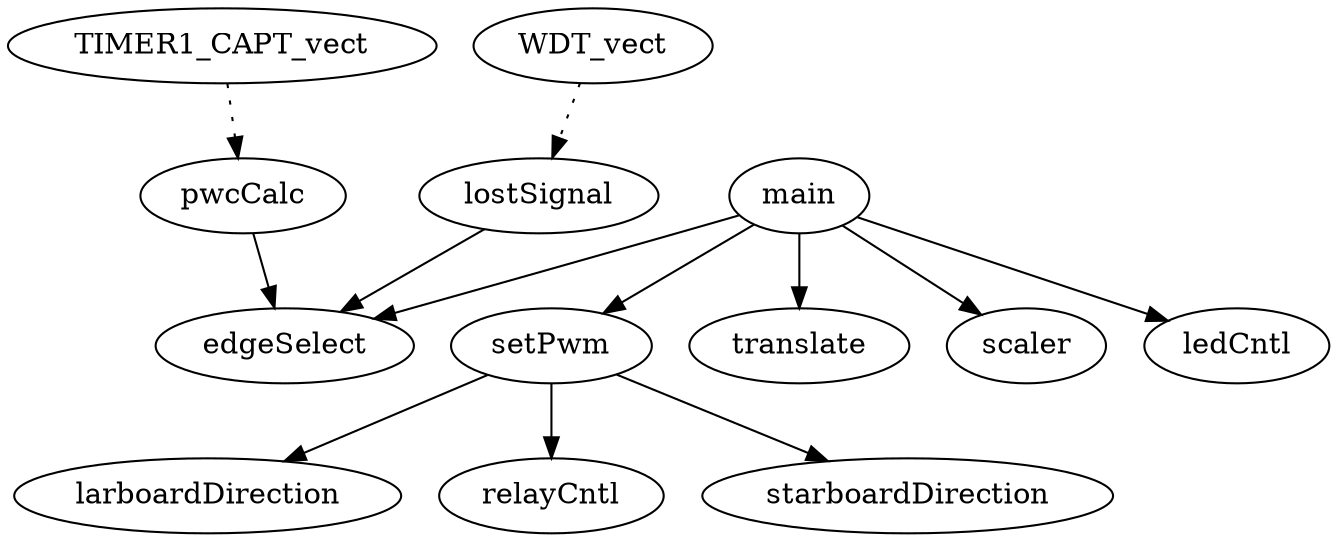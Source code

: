 digraph callgraph {
"TIMER1_CAPT_vect" -> "pwcCalc" [style=dotted];
"setPwm" -> "larboardDirection" [style=solid];
"setPwm" -> "relayCntl" [style=solid];
"setPwm" -> "starboardDirection" [style=solid];
"WDT_vect" -> "lostSignal" [style=dotted];
"pwcCalc" -> "edgeSelect" [style=solid];
"lostSignal" -> "edgeSelect" [style=solid];
"main" -> "edgeSelect" [style=solid];
"main" -> "translate" [style=solid];
"main" -> "setPwm" [style=solid];
"main" -> "scaler" [style=solid];
"main" -> "ledCntl" [style=solid];
}
